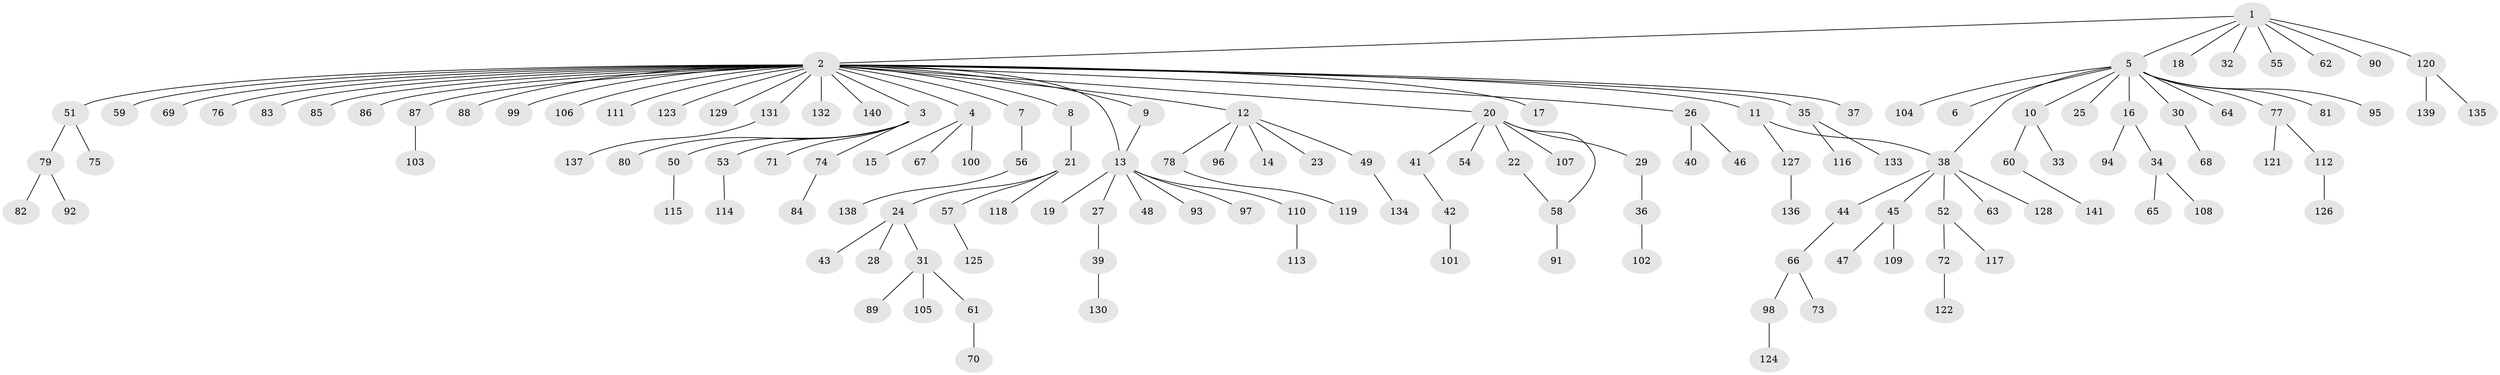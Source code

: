 // coarse degree distribution, {1: 0.7906976744186046, 3: 0.06976744186046512, 2: 0.06976744186046512, 5: 0.023255813953488372, 26: 0.023255813953488372, 8: 0.023255813953488372}
// Generated by graph-tools (version 1.1) at 2025/36/03/04/25 23:36:41]
// undirected, 141 vertices, 143 edges
graph export_dot {
  node [color=gray90,style=filled];
  1;
  2;
  3;
  4;
  5;
  6;
  7;
  8;
  9;
  10;
  11;
  12;
  13;
  14;
  15;
  16;
  17;
  18;
  19;
  20;
  21;
  22;
  23;
  24;
  25;
  26;
  27;
  28;
  29;
  30;
  31;
  32;
  33;
  34;
  35;
  36;
  37;
  38;
  39;
  40;
  41;
  42;
  43;
  44;
  45;
  46;
  47;
  48;
  49;
  50;
  51;
  52;
  53;
  54;
  55;
  56;
  57;
  58;
  59;
  60;
  61;
  62;
  63;
  64;
  65;
  66;
  67;
  68;
  69;
  70;
  71;
  72;
  73;
  74;
  75;
  76;
  77;
  78;
  79;
  80;
  81;
  82;
  83;
  84;
  85;
  86;
  87;
  88;
  89;
  90;
  91;
  92;
  93;
  94;
  95;
  96;
  97;
  98;
  99;
  100;
  101;
  102;
  103;
  104;
  105;
  106;
  107;
  108;
  109;
  110;
  111;
  112;
  113;
  114;
  115;
  116;
  117;
  118;
  119;
  120;
  121;
  122;
  123;
  124;
  125;
  126;
  127;
  128;
  129;
  130;
  131;
  132;
  133;
  134;
  135;
  136;
  137;
  138;
  139;
  140;
  141;
  1 -- 2;
  1 -- 5;
  1 -- 18;
  1 -- 32;
  1 -- 55;
  1 -- 62;
  1 -- 90;
  1 -- 120;
  2 -- 3;
  2 -- 4;
  2 -- 7;
  2 -- 8;
  2 -- 9;
  2 -- 11;
  2 -- 12;
  2 -- 13;
  2 -- 17;
  2 -- 20;
  2 -- 26;
  2 -- 35;
  2 -- 37;
  2 -- 51;
  2 -- 59;
  2 -- 69;
  2 -- 76;
  2 -- 83;
  2 -- 85;
  2 -- 86;
  2 -- 87;
  2 -- 88;
  2 -- 99;
  2 -- 106;
  2 -- 111;
  2 -- 123;
  2 -- 129;
  2 -- 131;
  2 -- 132;
  2 -- 140;
  3 -- 50;
  3 -- 53;
  3 -- 71;
  3 -- 74;
  3 -- 80;
  4 -- 15;
  4 -- 67;
  4 -- 100;
  5 -- 6;
  5 -- 10;
  5 -- 16;
  5 -- 25;
  5 -- 30;
  5 -- 38;
  5 -- 64;
  5 -- 77;
  5 -- 81;
  5 -- 95;
  5 -- 104;
  7 -- 56;
  8 -- 21;
  9 -- 13;
  10 -- 33;
  10 -- 60;
  11 -- 38;
  11 -- 127;
  12 -- 14;
  12 -- 23;
  12 -- 49;
  12 -- 78;
  12 -- 96;
  13 -- 19;
  13 -- 27;
  13 -- 48;
  13 -- 93;
  13 -- 97;
  13 -- 110;
  16 -- 34;
  16 -- 94;
  20 -- 22;
  20 -- 29;
  20 -- 41;
  20 -- 54;
  20 -- 58;
  20 -- 107;
  21 -- 24;
  21 -- 57;
  21 -- 118;
  22 -- 58;
  24 -- 28;
  24 -- 31;
  24 -- 43;
  26 -- 40;
  26 -- 46;
  27 -- 39;
  29 -- 36;
  30 -- 68;
  31 -- 61;
  31 -- 89;
  31 -- 105;
  34 -- 65;
  34 -- 108;
  35 -- 116;
  35 -- 133;
  36 -- 102;
  38 -- 44;
  38 -- 45;
  38 -- 52;
  38 -- 63;
  38 -- 128;
  39 -- 130;
  41 -- 42;
  42 -- 101;
  44 -- 66;
  45 -- 47;
  45 -- 109;
  49 -- 134;
  50 -- 115;
  51 -- 75;
  51 -- 79;
  52 -- 72;
  52 -- 117;
  53 -- 114;
  56 -- 138;
  57 -- 125;
  58 -- 91;
  60 -- 141;
  61 -- 70;
  66 -- 73;
  66 -- 98;
  72 -- 122;
  74 -- 84;
  77 -- 112;
  77 -- 121;
  78 -- 119;
  79 -- 82;
  79 -- 92;
  87 -- 103;
  98 -- 124;
  110 -- 113;
  112 -- 126;
  120 -- 135;
  120 -- 139;
  127 -- 136;
  131 -- 137;
}
